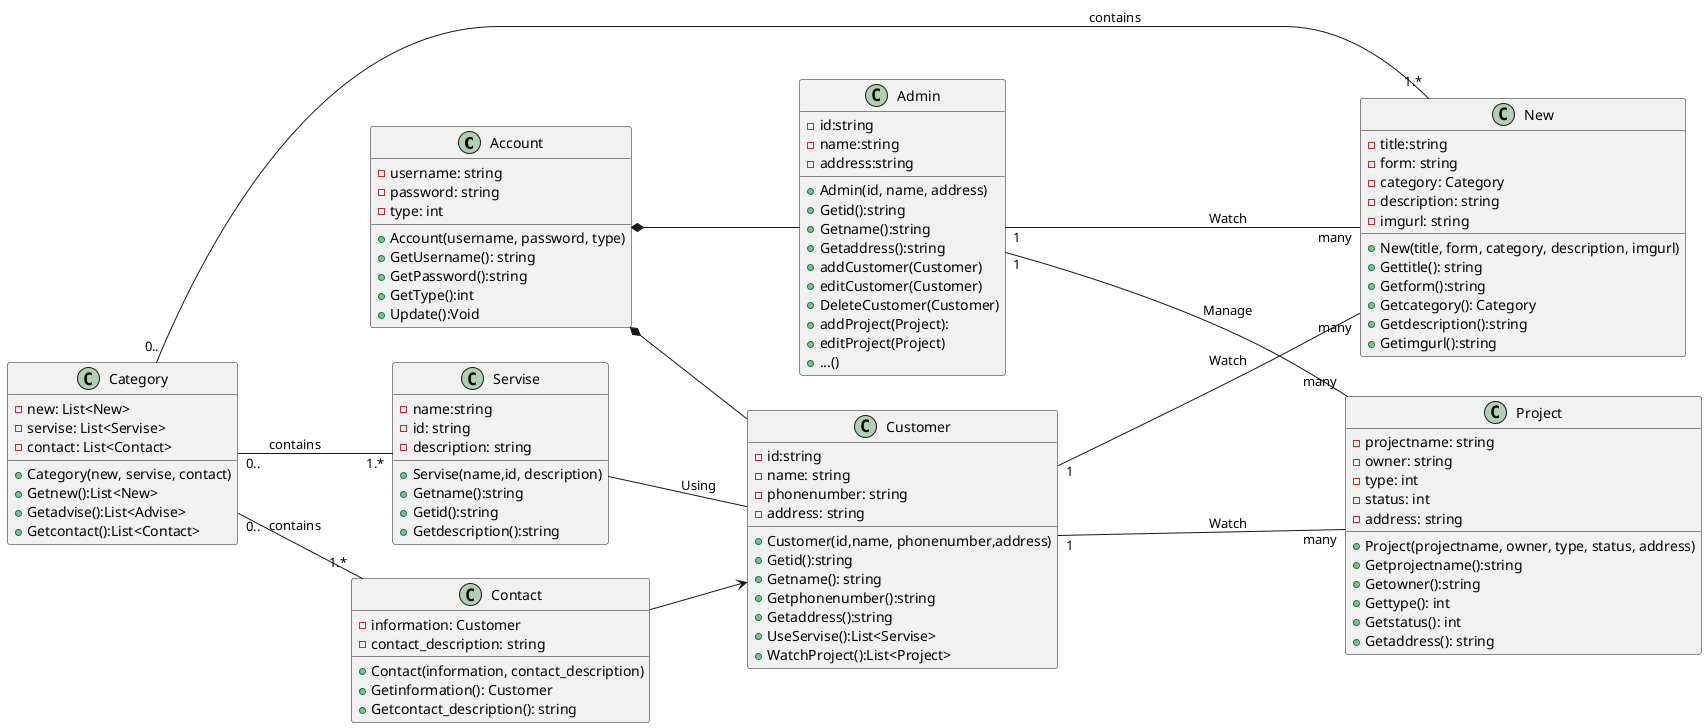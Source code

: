 @startuml
left to right direction
class Account{
    - username: string
    - password: string
    - type: int
    +Account(username, password, type)
    +GetUsername(): string
    +GetPassword():string
    +GetType():int
    +Update():Void
}
class New{
    - title:string
    - form: string
    - category: Category
    - description: string
    - imgurl: string
    +New(title, form, category, description, imgurl)
    +Gettitle(): string
    +Getform():string
    +Getcategory(): Category
    +Getdescription():string
    +Getimgurl():string
}
class Category{
    - new: List<New>
    - servise: List<Servise>
    - contact: List<Contact>
    +Category(new, servise, contact)
    +Getnew():List<New>
    +Getadvise():List<Advise>
    +Getcontact():List<Contact>
}
class Project{
    - projectname: string
    - owner: string
    - type: int
    - status: int
    - address: string
    +Project(projectname, owner, type, status, address)
    +Getprojectname():string
    +Getowner():string
    +Gettype(): int
    +Getstatus(): int
    +Getaddress(): string
}
class Admin{
    - id:string
    -name:string
    -address:string
    +Admin(id, name, address)
    +Getid():string
    +Getname():string
    +Getaddress():string
    +addCustomer(Customer)
    +editCustomer(Customer)
    +DeleteCustomer(Customer)
    +addProject(Project): 
    +editProject(Project)
    +...()
}
class Customer{
    -id:string
    -name: string
    -phonenumber: string
    -address: string
    +Customer(id,name, phonenumber,address)
    +Getid():string
    +Getname(): string
    +Getphonenumber():string
    +Getaddress():string
    +UseServise():List<Servise>
    +WatchProject():List<Project>

}
class Servise{
    - name:string
    - id: string
    - description: string
    +Servise(name,id, description)
    +Getname():string
    +Getid():string
    +Getdescription():string
}
class Contact{
    - information: Customer
    - contact_description: string
    +Contact(information, contact_description)
    +Getinformation(): Customer
    +Getcontact_description(): string
}

Account*--Customer
Account*--Admin
Customer"1"----"many"Project: Watch
Customer"1"----"many"New: Watch
Contact-->Customer
Admin"1"----"many"Project: Manage 
Admin"1"----"many"New: Watch
Servise--Customer:Using
Category"0.."--"1.*"Servise:contains
Category"0.."--"1.*"Contact: contains
Category"0.."--"1.*"New: contains

@enduml